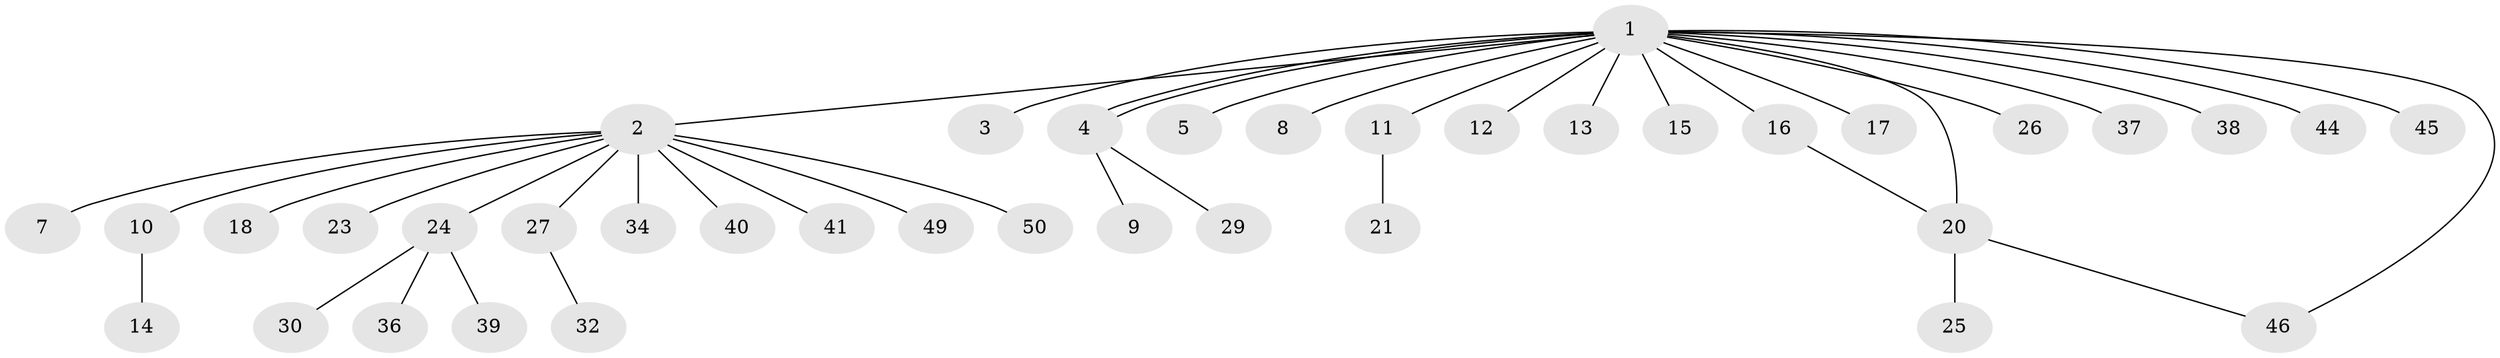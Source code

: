 // original degree distribution, {18: 0.018867924528301886, 6: 0.018867924528301886, 1: 0.6226415094339622, 5: 0.018867924528301886, 9: 0.018867924528301886, 2: 0.16981132075471697, 3: 0.09433962264150944, 4: 0.03773584905660377}
// Generated by graph-tools (version 1.1) at 2025/41/03/06/25 10:41:45]
// undirected, 39 vertices, 41 edges
graph export_dot {
graph [start="1"]
  node [color=gray90,style=filled];
  1 [super="+19"];
  2 [super="+6"];
  3;
  4 [super="+48"];
  5;
  7;
  8 [super="+22"];
  9;
  10 [super="+53"];
  11;
  12;
  13;
  14;
  15;
  16 [super="+35"];
  17;
  18;
  20 [super="+52"];
  21 [super="+51"];
  23;
  24 [super="+31"];
  25 [super="+28"];
  26;
  27 [super="+33"];
  29;
  30;
  32;
  34;
  36;
  37;
  38 [super="+43"];
  39;
  40;
  41 [super="+42"];
  44;
  45;
  46 [super="+47"];
  49;
  50;
  1 -- 2 [weight=2];
  1 -- 3;
  1 -- 4;
  1 -- 4;
  1 -- 5;
  1 -- 8;
  1 -- 11;
  1 -- 12;
  1 -- 13;
  1 -- 15;
  1 -- 16;
  1 -- 17;
  1 -- 20;
  1 -- 26;
  1 -- 37;
  1 -- 45;
  1 -- 46;
  1 -- 38;
  1 -- 44;
  2 -- 27;
  2 -- 40;
  2 -- 41;
  2 -- 50;
  2 -- 34;
  2 -- 7;
  2 -- 10;
  2 -- 49;
  2 -- 18;
  2 -- 23;
  2 -- 24;
  4 -- 9;
  4 -- 29;
  10 -- 14;
  11 -- 21;
  16 -- 20;
  20 -- 25;
  20 -- 46;
  24 -- 30;
  24 -- 36;
  24 -- 39;
  27 -- 32;
}
